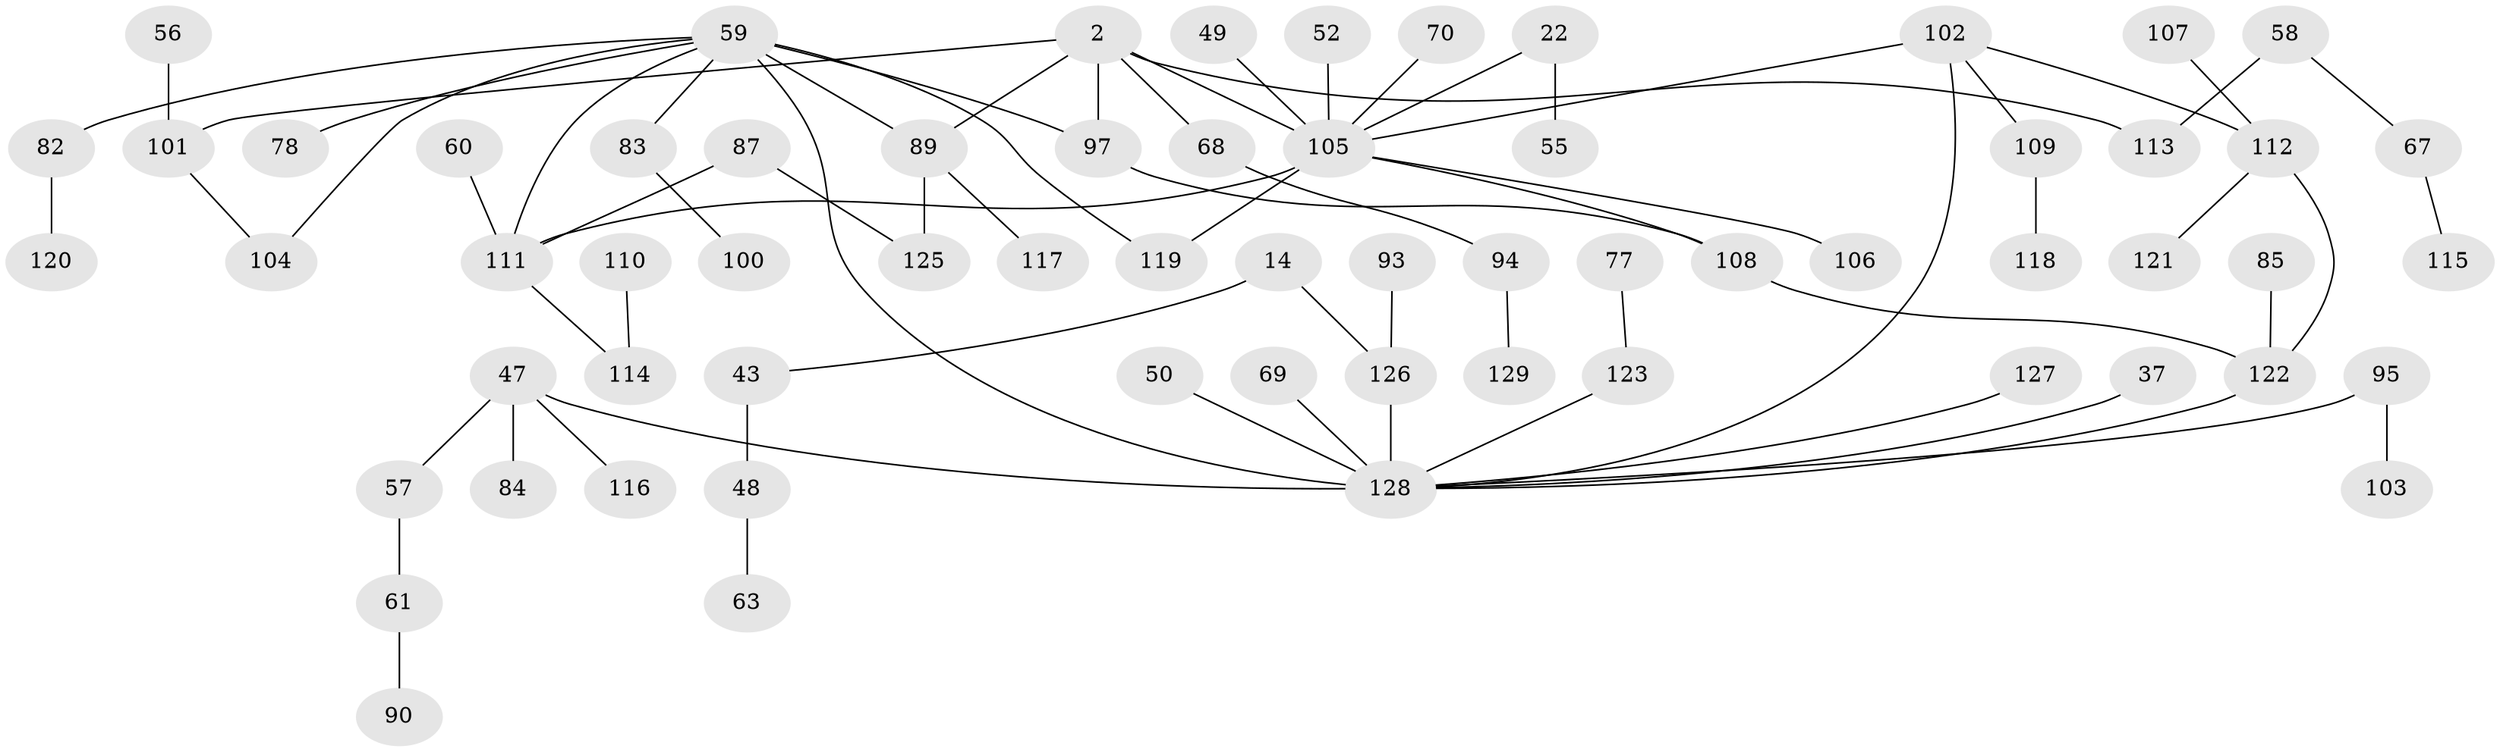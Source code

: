// original degree distribution, {4: 0.05426356589147287, 7: 0.015503875968992248, 6: 0.023255813953488372, 2: 0.34108527131782945, 5: 0.031007751937984496, 3: 0.1937984496124031, 1: 0.3333333333333333, 8: 0.007751937984496124}
// Generated by graph-tools (version 1.1) at 2025/42/03/09/25 04:42:52]
// undirected, 64 vertices, 72 edges
graph export_dot {
graph [start="1"]
  node [color=gray90,style=filled];
  2;
  14;
  22;
  37;
  43;
  47 [super="+36+21"];
  48;
  49;
  50;
  52;
  55;
  56;
  57;
  58;
  59 [super="+54+38+25+42"];
  60;
  61;
  63;
  67;
  68 [super="+5"];
  69;
  70;
  77;
  78;
  82;
  83;
  84;
  85;
  87 [super="+81"];
  89 [super="+34"];
  90;
  93;
  94;
  95;
  97 [super="+11+96+62"];
  100;
  101 [super="+16"];
  102 [super="+6"];
  103;
  104 [super="+73+74"];
  105 [super="+98"];
  106;
  107;
  108 [super="+86+72"];
  109;
  110;
  111 [super="+19+45+99"];
  112 [super="+65"];
  113 [super="+29"];
  114 [super="+79"];
  115;
  116;
  117;
  118;
  119 [super="+40+76"];
  120;
  121;
  122 [super="+39+80"];
  123 [super="+71"];
  125 [super="+124"];
  126 [super="+18"];
  127;
  128 [super="+17+27+88+20"];
  129;
  2 -- 101 [weight=2];
  2 -- 113;
  2 -- 89;
  2 -- 97;
  2 -- 105;
  2 -- 68;
  14 -- 43;
  14 -- 126;
  22 -- 55;
  22 -- 105;
  37 -- 128;
  43 -- 48;
  47 -- 57;
  47 -- 128 [weight=3];
  47 -- 84;
  47 -- 116;
  48 -- 63;
  49 -- 105;
  50 -- 128;
  52 -- 105;
  56 -- 101;
  57 -- 61;
  58 -- 67;
  58 -- 113 [weight=2];
  59 -- 78;
  59 -- 82;
  59 -- 83;
  59 -- 97;
  59 -- 128 [weight=2];
  59 -- 119;
  59 -- 89;
  59 -- 104;
  59 -- 111;
  60 -- 111;
  61 -- 90;
  67 -- 115;
  68 -- 94;
  69 -- 128;
  70 -- 105;
  77 -- 123;
  82 -- 120;
  83 -- 100;
  85 -- 122;
  87 -- 111;
  87 -- 125;
  89 -- 125 [weight=2];
  89 -- 117;
  93 -- 126;
  94 -- 129;
  95 -- 103;
  95 -- 128;
  97 -- 108;
  101 -- 104;
  102 -- 109;
  102 -- 128 [weight=2];
  102 -- 105;
  102 -- 112;
  105 -- 106;
  105 -- 108;
  105 -- 111 [weight=2];
  105 -- 119;
  107 -- 112;
  108 -- 122;
  109 -- 118;
  110 -- 114;
  111 -- 114;
  112 -- 121;
  112 -- 122;
  122 -- 128 [weight=2];
  123 -- 128;
  126 -- 128 [weight=2];
  127 -- 128;
}
